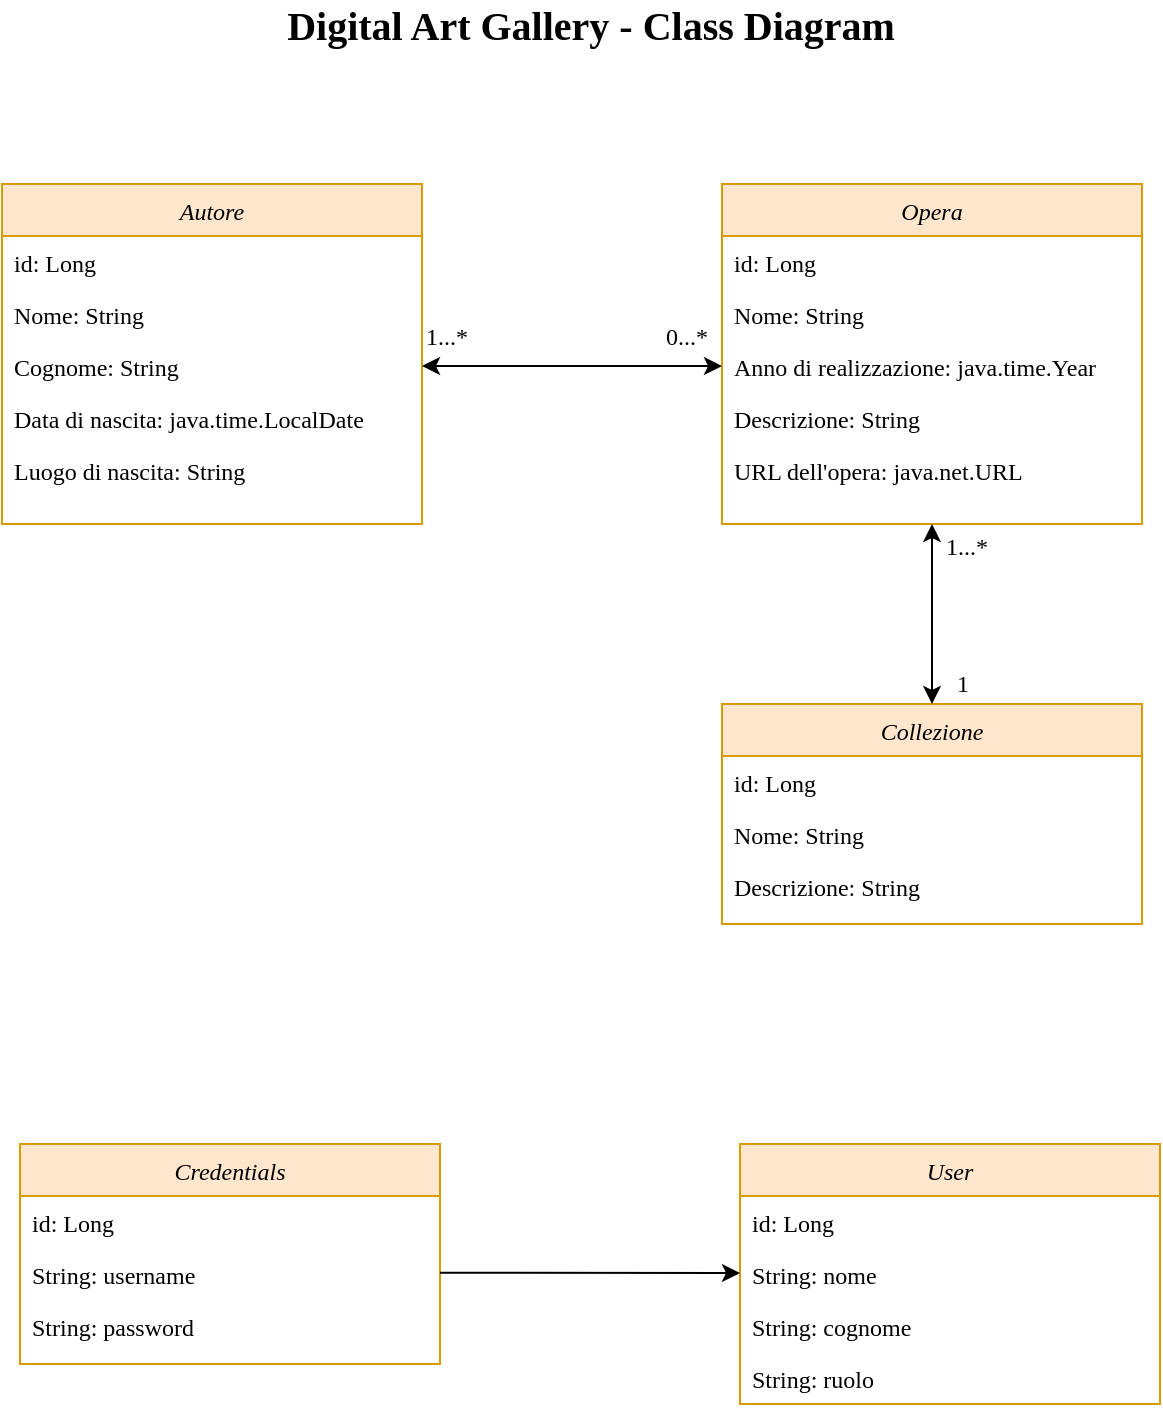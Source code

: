 <mxfile version="18.0.6" type="device"><diagram id="C5RBs43oDa-KdzZeNtuy" name="Page-1"><mxGraphModel dx="914" dy="596" grid="1" gridSize="10" guides="1" tooltips="1" connect="1" arrows="1" fold="1" page="1" pageScale="1" pageWidth="827" pageHeight="1169" math="0" shadow="0"><root><mxCell id="WIyWlLk6GJQsqaUBKTNV-0"/><mxCell id="WIyWlLk6GJQsqaUBKTNV-1" parent="WIyWlLk6GJQsqaUBKTNV-0"/><mxCell id="zkfFHV4jXpPFQw0GAbJ--0" value="Autore" style="swimlane;fontStyle=2;align=center;verticalAlign=top;childLayout=stackLayout;horizontal=1;startSize=26;horizontalStack=0;resizeParent=1;resizeLast=0;collapsible=1;marginBottom=0;rounded=0;shadow=0;strokeWidth=1;fillColor=#ffe6cc;strokeColor=#d79b00;fontFamily=Garamond;" parent="WIyWlLk6GJQsqaUBKTNV-1" vertex="1"><mxGeometry x="120" y="120" width="210" height="170" as="geometry"><mxRectangle x="230" y="140" width="160" height="26" as="alternateBounds"/></mxGeometry></mxCell><mxCell id="zkfFHV4jXpPFQw0GAbJ--1" value="id: Long" style="text;align=left;verticalAlign=top;spacingLeft=4;spacingRight=4;overflow=hidden;rotatable=0;points=[[0,0.5],[1,0.5]];portConstraint=eastwest;fontFamily=Garamond;" parent="zkfFHV4jXpPFQw0GAbJ--0" vertex="1"><mxGeometry y="26" width="210" height="26" as="geometry"/></mxCell><mxCell id="7T0Zo37uA0Q_DEVBrzRH-7" value="Nome: String" style="text;align=left;verticalAlign=top;spacingLeft=4;spacingRight=4;overflow=hidden;rotatable=0;points=[[0,0.5],[1,0.5]];portConstraint=eastwest;fontFamily=Garamond;" vertex="1" parent="zkfFHV4jXpPFQw0GAbJ--0"><mxGeometry y="52" width="210" height="26" as="geometry"/></mxCell><mxCell id="7T0Zo37uA0Q_DEVBrzRH-8" value="Cognome: String" style="text;align=left;verticalAlign=top;spacingLeft=4;spacingRight=4;overflow=hidden;rotatable=0;points=[[0,0.5],[1,0.5]];portConstraint=eastwest;fontFamily=Garamond;" vertex="1" parent="zkfFHV4jXpPFQw0GAbJ--0"><mxGeometry y="78" width="210" height="26" as="geometry"/></mxCell><mxCell id="7T0Zo37uA0Q_DEVBrzRH-9" value="Data di nascita: java.time.LocalDate" style="text;align=left;verticalAlign=top;spacingLeft=4;spacingRight=4;overflow=hidden;rotatable=0;points=[[0,0.5],[1,0.5]];portConstraint=eastwest;fontFamily=Garamond;" vertex="1" parent="zkfFHV4jXpPFQw0GAbJ--0"><mxGeometry y="104" width="210" height="26" as="geometry"/></mxCell><mxCell id="7T0Zo37uA0Q_DEVBrzRH-10" value="Luogo di nascita: String" style="text;align=left;verticalAlign=top;spacingLeft=4;spacingRight=4;overflow=hidden;rotatable=0;points=[[0,0.5],[1,0.5]];portConstraint=eastwest;fontFamily=Garamond;" vertex="1" parent="zkfFHV4jXpPFQw0GAbJ--0"><mxGeometry y="130" width="210" height="26" as="geometry"/></mxCell><mxCell id="zkfFHV4jXpPFQw0GAbJ--17" value="Opera" style="swimlane;fontStyle=2;align=center;verticalAlign=top;childLayout=stackLayout;horizontal=1;startSize=26;horizontalStack=0;resizeParent=1;resizeLast=0;collapsible=1;marginBottom=0;rounded=0;shadow=0;strokeWidth=1;fillColor=#ffe6cc;strokeColor=#d79b00;fontFamily=Garamond;" parent="WIyWlLk6GJQsqaUBKTNV-1" vertex="1"><mxGeometry x="480" y="120" width="210" height="170" as="geometry"><mxRectangle x="550" y="140" width="160" height="26" as="alternateBounds"/></mxGeometry></mxCell><mxCell id="7T0Zo37uA0Q_DEVBrzRH-4" value="id: Long" style="text;align=left;verticalAlign=top;spacingLeft=4;spacingRight=4;overflow=hidden;rotatable=0;points=[[0,0.5],[1,0.5]];portConstraint=eastwest;fontFamily=Garamond;" vertex="1" parent="zkfFHV4jXpPFQw0GAbJ--17"><mxGeometry y="26" width="210" height="26" as="geometry"/></mxCell><mxCell id="7T0Zo37uA0Q_DEVBrzRH-11" value="Nome: String" style="text;align=left;verticalAlign=top;spacingLeft=4;spacingRight=4;overflow=hidden;rotatable=0;points=[[0,0.5],[1,0.5]];portConstraint=eastwest;fontFamily=Garamond;" vertex="1" parent="zkfFHV4jXpPFQw0GAbJ--17"><mxGeometry y="52" width="210" height="26" as="geometry"/></mxCell><mxCell id="7T0Zo37uA0Q_DEVBrzRH-13" value="Anno di realizzazione: java.time.Year" style="text;align=left;verticalAlign=top;spacingLeft=4;spacingRight=4;overflow=hidden;rotatable=0;points=[[0,0.5],[1,0.5]];portConstraint=eastwest;fontFamily=Garamond;" vertex="1" parent="zkfFHV4jXpPFQw0GAbJ--17"><mxGeometry y="78" width="210" height="26" as="geometry"/></mxCell><mxCell id="7T0Zo37uA0Q_DEVBrzRH-14" value="Descrizione: String" style="text;align=left;verticalAlign=top;spacingLeft=4;spacingRight=4;overflow=hidden;rotatable=0;points=[[0,0.5],[1,0.5]];portConstraint=eastwest;fontFamily=Garamond;" vertex="1" parent="zkfFHV4jXpPFQw0GAbJ--17"><mxGeometry y="104" width="210" height="26" as="geometry"/></mxCell><mxCell id="7T0Zo37uA0Q_DEVBrzRH-15" value="URL dell'opera: java.net.URL" style="text;align=left;verticalAlign=top;spacingLeft=4;spacingRight=4;overflow=hidden;rotatable=0;points=[[0,0.5],[1,0.5]];portConstraint=eastwest;fontStyle=0;fontFamily=Garamond;" vertex="1" parent="zkfFHV4jXpPFQw0GAbJ--17"><mxGeometry y="130" width="210" height="26" as="geometry"/></mxCell><mxCell id="7T0Zo37uA0Q_DEVBrzRH-3" value="1...*" style="resizable=0;align=left;verticalAlign=bottom;labelBackgroundColor=none;fontSize=12;fontFamily=Garamond;" connectable="0" vertex="1" parent="WIyWlLk6GJQsqaUBKTNV-1"><mxGeometry x="330" y="205" as="geometry"/></mxCell><mxCell id="7T0Zo37uA0Q_DEVBrzRH-22" value="Credentials" style="swimlane;fontStyle=2;align=center;verticalAlign=top;childLayout=stackLayout;horizontal=1;startSize=26;horizontalStack=0;resizeParent=1;resizeLast=0;collapsible=1;marginBottom=0;rounded=0;shadow=0;strokeWidth=1;fillColor=#ffe6cc;strokeColor=#d79b00;fontFamily=Garamond;" vertex="1" parent="WIyWlLk6GJQsqaUBKTNV-1"><mxGeometry x="129" y="600" width="210" height="110" as="geometry"><mxRectangle x="230" y="140" width="160" height="26" as="alternateBounds"/></mxGeometry></mxCell><mxCell id="7T0Zo37uA0Q_DEVBrzRH-23" value="id: Long" style="text;align=left;verticalAlign=top;spacingLeft=4;spacingRight=4;overflow=hidden;rotatable=0;points=[[0,0.5],[1,0.5]];portConstraint=eastwest;fontFamily=Garamond;" vertex="1" parent="7T0Zo37uA0Q_DEVBrzRH-22"><mxGeometry y="26" width="210" height="26" as="geometry"/></mxCell><mxCell id="7T0Zo37uA0Q_DEVBrzRH-28" value="String: username" style="text;align=left;verticalAlign=top;spacingLeft=4;spacingRight=4;overflow=hidden;rotatable=0;points=[[0,0.5],[1,0.5]];portConstraint=eastwest;fontFamily=Garamond;" vertex="1" parent="7T0Zo37uA0Q_DEVBrzRH-22"><mxGeometry y="52" width="210" height="26" as="geometry"/></mxCell><mxCell id="7T0Zo37uA0Q_DEVBrzRH-29" value="String: password" style="text;align=left;verticalAlign=top;spacingLeft=4;spacingRight=4;overflow=hidden;rotatable=0;points=[[0,0.5],[1,0.5]];portConstraint=eastwest;fontFamily=Garamond;" vertex="1" parent="7T0Zo37uA0Q_DEVBrzRH-22"><mxGeometry y="78" width="210" height="26" as="geometry"/></mxCell><mxCell id="7T0Zo37uA0Q_DEVBrzRH-30" value="User" style="swimlane;fontStyle=2;align=center;verticalAlign=top;childLayout=stackLayout;horizontal=1;startSize=26;horizontalStack=0;resizeParent=1;resizeLast=0;collapsible=1;marginBottom=0;rounded=0;shadow=0;strokeWidth=1;fillColor=#ffe6cc;strokeColor=#d79b00;fontFamily=Garamond;" vertex="1" parent="WIyWlLk6GJQsqaUBKTNV-1"><mxGeometry x="489" y="600" width="210" height="130" as="geometry"><mxRectangle x="230" y="140" width="160" height="26" as="alternateBounds"/></mxGeometry></mxCell><mxCell id="7T0Zo37uA0Q_DEVBrzRH-31" value="id: Long" style="text;align=left;verticalAlign=top;spacingLeft=4;spacingRight=4;overflow=hidden;rotatable=0;points=[[0,0.5],[1,0.5]];portConstraint=eastwest;fontFamily=Garamond;" vertex="1" parent="7T0Zo37uA0Q_DEVBrzRH-30"><mxGeometry y="26" width="210" height="26" as="geometry"/></mxCell><mxCell id="7T0Zo37uA0Q_DEVBrzRH-32" value="String: nome" style="text;align=left;verticalAlign=top;spacingLeft=4;spacingRight=4;overflow=hidden;rotatable=0;points=[[0,0.5],[1,0.5]];portConstraint=eastwest;fontFamily=Garamond;" vertex="1" parent="7T0Zo37uA0Q_DEVBrzRH-30"><mxGeometry y="52" width="210" height="26" as="geometry"/></mxCell><mxCell id="7T0Zo37uA0Q_DEVBrzRH-33" value="String: cognome" style="text;align=left;verticalAlign=top;spacingLeft=4;spacingRight=4;overflow=hidden;rotatable=0;points=[[0,0.5],[1,0.5]];portConstraint=eastwest;fontFamily=Garamond;" vertex="1" parent="7T0Zo37uA0Q_DEVBrzRH-30"><mxGeometry y="78" width="210" height="26" as="geometry"/></mxCell><mxCell id="7T0Zo37uA0Q_DEVBrzRH-34" value="String: ruolo" style="text;align=left;verticalAlign=top;spacingLeft=4;spacingRight=4;overflow=hidden;rotatable=0;points=[[0,0.5],[1,0.5]];portConstraint=eastwest;fontFamily=Garamond;" vertex="1" parent="7T0Zo37uA0Q_DEVBrzRH-30"><mxGeometry y="104" width="210" height="26" as="geometry"/></mxCell><mxCell id="7T0Zo37uA0Q_DEVBrzRH-36" value="" style="endArrow=classic;shadow=0;strokeWidth=1;rounded=0;endFill=1;edgeStyle=elbowEdgeStyle;elbow=vertical;fontFamily=Garamond;" edge="1" parent="WIyWlLk6GJQsqaUBKTNV-1"><mxGeometry x="0.5" y="41" relative="1" as="geometry"><mxPoint x="339" y="664.408" as="sourcePoint"/><mxPoint x="489" y="664.408" as="targetPoint"/><mxPoint x="-40" y="32" as="offset"/></mxGeometry></mxCell><mxCell id="7T0Zo37uA0Q_DEVBrzRH-39" value="Collezione" style="swimlane;fontStyle=2;align=center;verticalAlign=top;childLayout=stackLayout;horizontal=1;startSize=26;horizontalStack=0;resizeParent=1;resizeLast=0;collapsible=1;marginBottom=0;rounded=0;shadow=0;strokeWidth=1;fillColor=#ffe6cc;strokeColor=#d79b00;fontFamily=Garamond;" vertex="1" parent="WIyWlLk6GJQsqaUBKTNV-1"><mxGeometry x="480" y="380" width="210" height="110" as="geometry"><mxRectangle x="550" y="140" width="160" height="26" as="alternateBounds"/></mxGeometry></mxCell><mxCell id="7T0Zo37uA0Q_DEVBrzRH-40" value="id: Long" style="text;align=left;verticalAlign=top;spacingLeft=4;spacingRight=4;overflow=hidden;rotatable=0;points=[[0,0.5],[1,0.5]];portConstraint=eastwest;fontFamily=Garamond;" vertex="1" parent="7T0Zo37uA0Q_DEVBrzRH-39"><mxGeometry y="26" width="210" height="26" as="geometry"/></mxCell><mxCell id="7T0Zo37uA0Q_DEVBrzRH-41" value="Nome: String" style="text;align=left;verticalAlign=top;spacingLeft=4;spacingRight=4;overflow=hidden;rotatable=0;points=[[0,0.5],[1,0.5]];portConstraint=eastwest;fontFamily=Garamond;" vertex="1" parent="7T0Zo37uA0Q_DEVBrzRH-39"><mxGeometry y="52" width="210" height="26" as="geometry"/></mxCell><mxCell id="7T0Zo37uA0Q_DEVBrzRH-43" value="Descrizione: String" style="text;align=left;verticalAlign=top;spacingLeft=4;spacingRight=4;overflow=hidden;rotatable=0;points=[[0,0.5],[1,0.5]];portConstraint=eastwest;fontFamily=Garamond;" vertex="1" parent="7T0Zo37uA0Q_DEVBrzRH-39"><mxGeometry y="78" width="210" height="26" as="geometry"/></mxCell><mxCell id="7T0Zo37uA0Q_DEVBrzRH-47" value="" style="endArrow=classic;startArrow=classic;html=1;rounded=0;fontFamily=Garamond;exitX=0.5;exitY=0;exitDx=0;exitDy=0;entryX=0.5;entryY=1;entryDx=0;entryDy=0;" edge="1" parent="WIyWlLk6GJQsqaUBKTNV-1" source="7T0Zo37uA0Q_DEVBrzRH-39" target="zkfFHV4jXpPFQw0GAbJ--17"><mxGeometry width="50" height="50" relative="1" as="geometry"><mxPoint x="450" y="340" as="sourcePoint"/><mxPoint x="580" y="290" as="targetPoint"/></mxGeometry></mxCell><mxCell id="7T0Zo37uA0Q_DEVBrzRH-50" value="" style="endArrow=classic;startArrow=classic;html=1;rounded=0;fontFamily=Garamond;entryX=0;entryY=0.5;entryDx=0;entryDy=0;exitX=1;exitY=0.5;exitDx=0;exitDy=0;" edge="1" parent="WIyWlLk6GJQsqaUBKTNV-1" source="7T0Zo37uA0Q_DEVBrzRH-8" target="7T0Zo37uA0Q_DEVBrzRH-13"><mxGeometry width="50" height="50" relative="1" as="geometry"><mxPoint x="450" y="340" as="sourcePoint"/><mxPoint x="500" y="290" as="targetPoint"/></mxGeometry></mxCell><mxCell id="7T0Zo37uA0Q_DEVBrzRH-52" value="0...*" style="resizable=0;align=left;verticalAlign=bottom;labelBackgroundColor=none;fontSize=12;fontFamily=Garamond;" connectable="0" vertex="1" parent="WIyWlLk6GJQsqaUBKTNV-1"><mxGeometry x="450" y="205" as="geometry"/></mxCell><mxCell id="7T0Zo37uA0Q_DEVBrzRH-53" value="1...*" style="resizable=0;align=left;verticalAlign=bottom;labelBackgroundColor=none;fontSize=12;fontFamily=Garamond;" connectable="0" vertex="1" parent="WIyWlLk6GJQsqaUBKTNV-1"><mxGeometry x="590" y="310" as="geometry"/></mxCell><mxCell id="7T0Zo37uA0Q_DEVBrzRH-55" value="1" style="text;html=1;resizable=0;autosize=1;align=center;verticalAlign=middle;points=[];fillColor=none;strokeColor=none;rounded=0;fontFamily=Garamond;" vertex="1" parent="WIyWlLk6GJQsqaUBKTNV-1"><mxGeometry x="590" y="360" width="20" height="20" as="geometry"/></mxCell><mxCell id="7T0Zo37uA0Q_DEVBrzRH-57" value="&lt;b&gt;&lt;font style=&quot;font-size: 20px;&quot;&gt;Digital Art Gallery - Class Diagram&lt;/font&gt;&lt;/b&gt;" style="text;html=1;align=center;verticalAlign=middle;resizable=0;points=[];autosize=1;strokeColor=none;fillColor=none;fontFamily=Garamond;" vertex="1" parent="WIyWlLk6GJQsqaUBKTNV-1"><mxGeometry x="254" y="30" width="320" height="20" as="geometry"/></mxCell></root></mxGraphModel></diagram></mxfile>